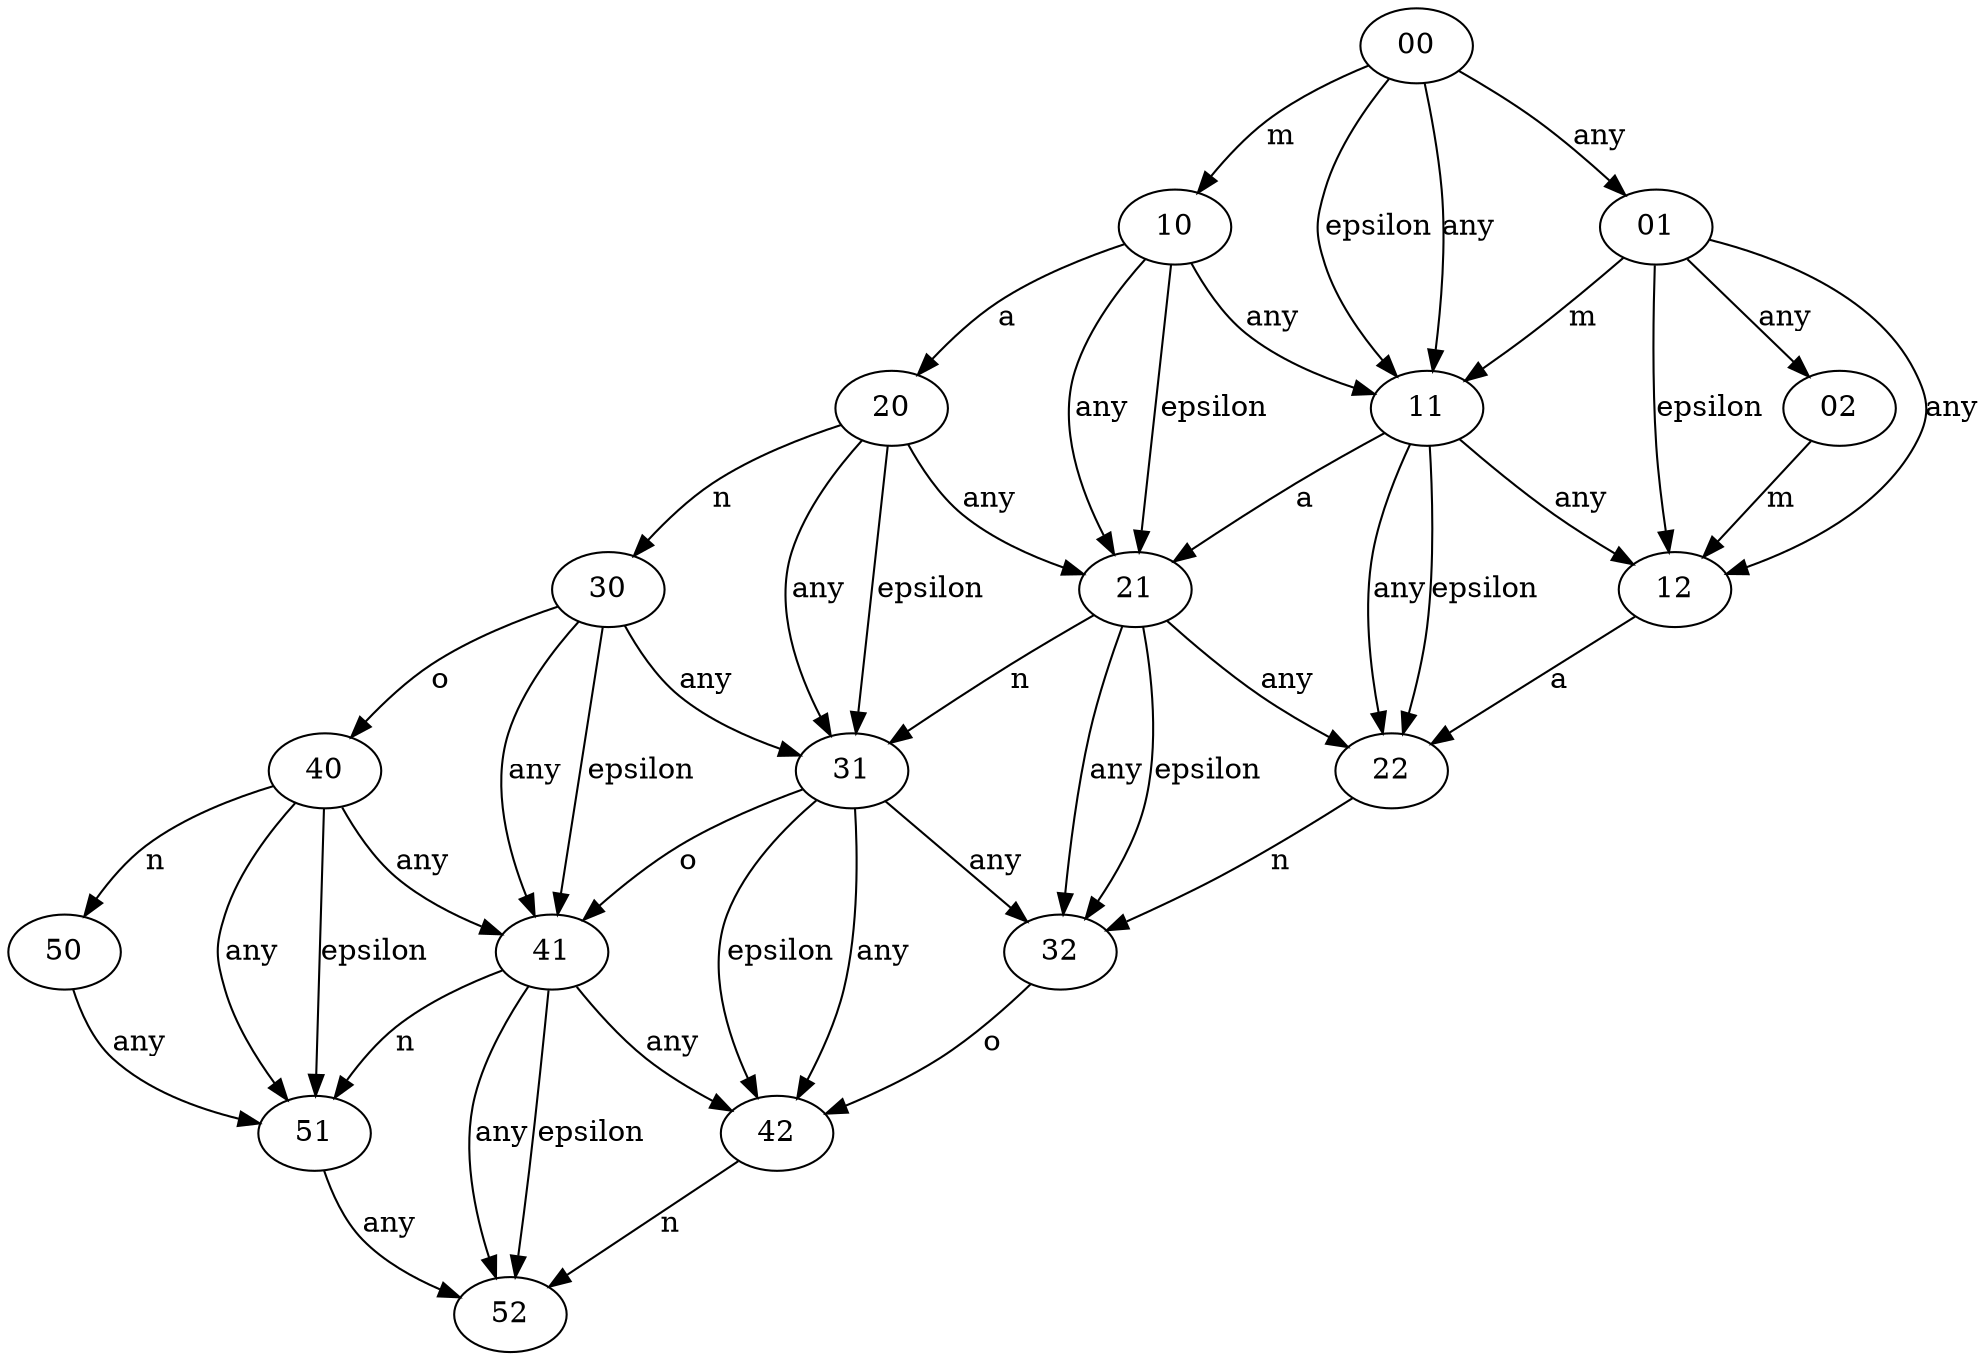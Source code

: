 digraph G {
	ratio="fill";
	size="0.0000000000000001,0.00000000000000000005!";
	margin=0;
00->01[label="any"];
00->10[label="m"];
00->11[label="any"];
00->11[label="epsilon"];
01->02[label="any"];
01->11[label="m"];
01->12[label="any"];
01->12[label="epsilon"];
02->12[label="m"];
10->11[label="any"];
10->20[label="a"];
10->21[label="any"];
10->21[label="epsilon"];
11->12[label="any"];
11->21[label="a"];
11->22[label="any"];
11->22[label="epsilon"];
12->22[label="a"];
20->21[label="any"];
20->30[label="n"];
20->31[label="any"];
20->31[label="epsilon"];
21->22[label="any"];
21->31[label="n"];
21->32[label="any"];
21->32[label="epsilon"];
22->32[label="n"];
30->31[label="any"];
30->40[label="o"];
30->41[label="any"];
30->41[label="epsilon"];
31->32[label="any"];
31->41[label="o"];
31->42[label="any"];
31->42[label="epsilon"];
32->42[label="o"];
40->41[label="any"];
40->50[label="n"];
40->51[label="any"];
40->51[label="epsilon"];
41->42[label="any"];
41->51[label="n"];
41->52[label="any"];
41->52[label="epsilon"];
42->52[label="n"];
50->51[label="any"];
51->52[label="any"];

}

